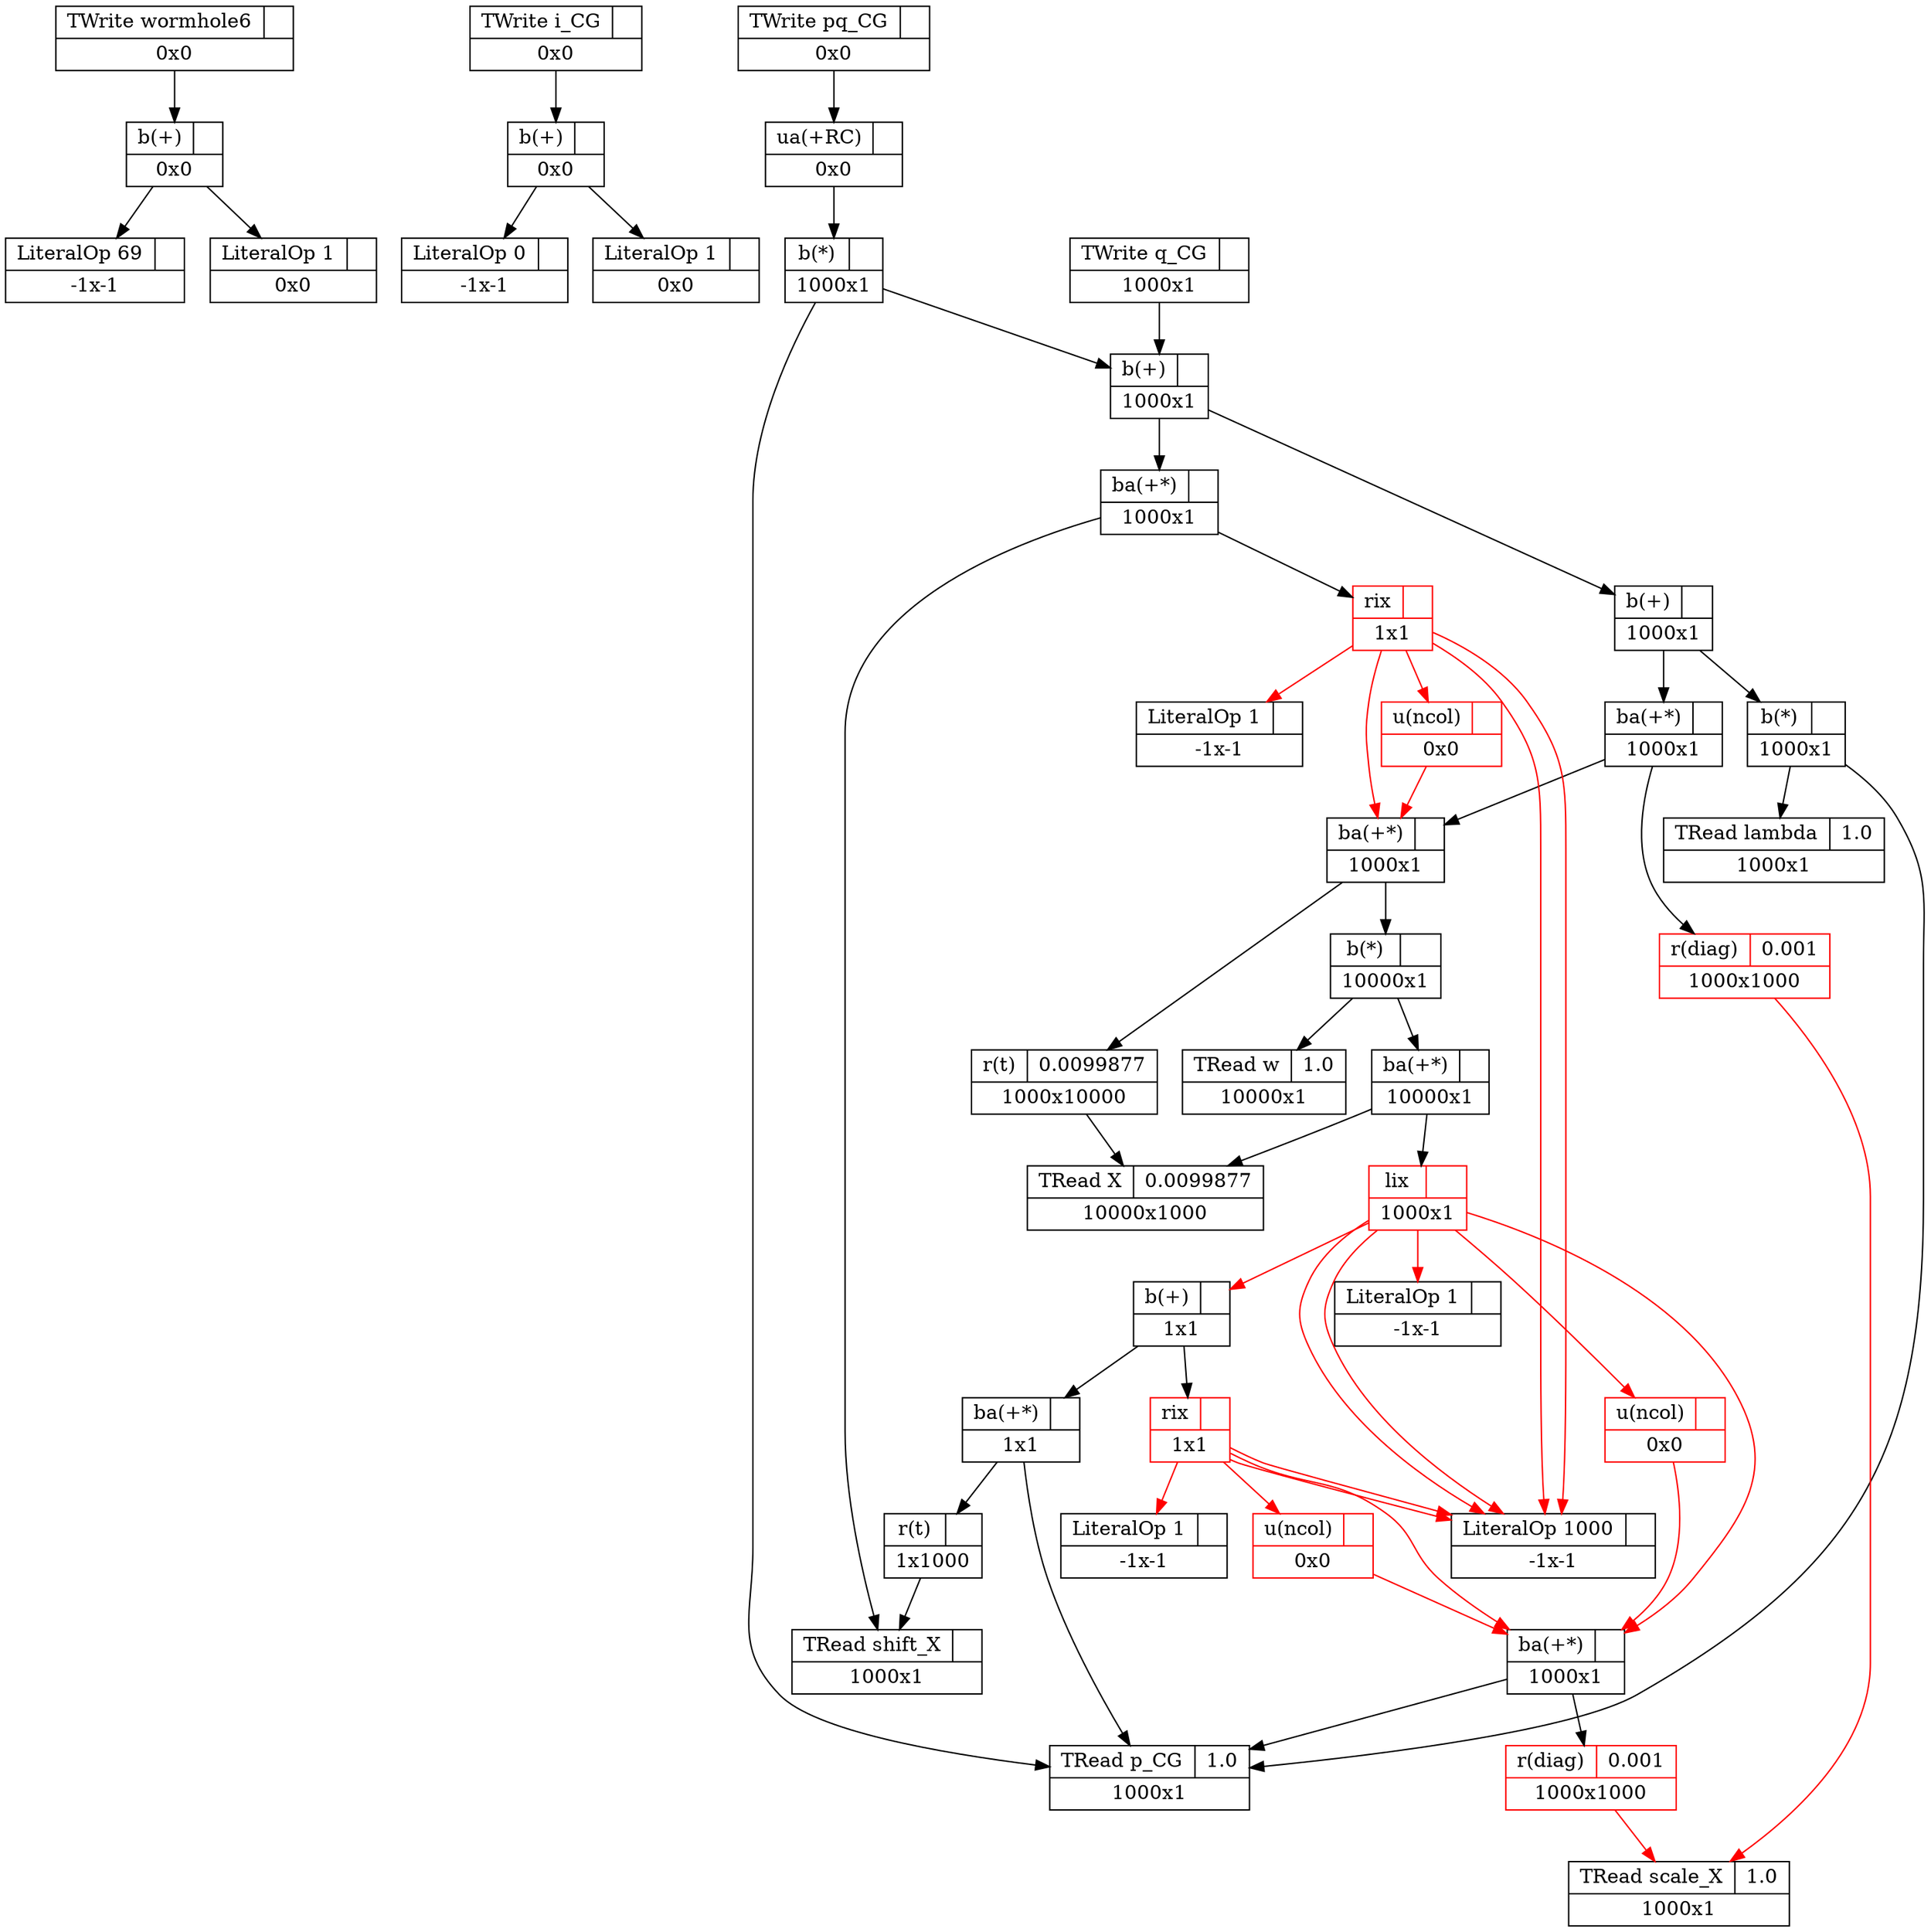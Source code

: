 digraph graphname {
4209 [shape=record label="{{LiteralOp 69 |  } | -1x-1}" color="black"];
4169 [shape=record label="{{LiteralOp 1 |  } | 0x0}" color="black"];
4167 [shape=record label="{{b(+) |  } | 0x0}" color="black"];
4167->4209 [color="black"];
4167->4169 [color="black"];
4166 [shape=record label="{{TWrite wormhole6 |  } | 0x0}" color="black"];
4166->4167 [color="black"];
4210 [shape=record label="{{LiteralOp 0 |  } | -1x-1}" color="black"];
4173 [shape=record label="{{LiteralOp 1 |  } | 0x0}" color="black"];
4171 [shape=record label="{{b(+) |  } | 0x0}" color="black"];
4171->4210 [color="black"];
4171->4173 [color="black"];
4170 [shape=record label="{{TWrite i_CG |  } | 0x0}" color="black"];
4170->4171 [color="black"];
4178 [shape=record label="{{TRead lambda | 1.0} | 1000x1}" color="black"];
4179 [shape=record label="{{TRead p_CG | 1.0} | 1000x1}" color="black"];
4177 [shape=record label="{{b(*) |  } | 1000x1}" color="black"];
4177->4178 [color="black"];
4177->4179 [color="black"];
4182 [shape=record label="{{TRead scale_X | 1.0} | 1000x1}" color="black"];
4181 [shape=record label="{{r(diag) | 0.001} | 1000x1000}" color="red"];
4181->4182 [color="red"];
4185 [shape=record label="{{TRead X | 0.0099877} | 10000x1000}" color="black"];
4184 [shape=record label="{{r(t) | 0.0099877} | 1000x10000}" color="black"];
4184->4185 [color="black"];
4187 [shape=record label="{{TRead w | 1.0} | 10000x1}" color="black"];
4191 [shape=record label="{{r(diag) | 0.001} | 1000x1000}" color="red"];
4191->4182 [color="red"];
4190 [shape=record label="{{ba(+*) |  } | 1000x1}" color="black"];
4190->4191 [color="black"];
4190->4179 [color="black"];
4211 [shape=record label="{{LiteralOp 1000 |  } | -1x-1}" color="black"];
4195 [shape=record label="{{LiteralOp 1 |  } | -1x-1}" color="black"];
4196 [shape=record label="{{u(ncol) |  } | 0x0}" color="red"];
4196->4190 [color="red"];
4193 [shape=record label="{{rix |  } | 1x1}" color="red"];
4193->4190 [color="red"];
4193->4211 [color="red"];
4193->4211 [color="red"];
4193->4195 [color="red"];
4193->4196 [color="red"];
4199 [shape=record label="{{TRead shift_X |  } | 1000x1}" color="black"];
4198 [shape=record label="{{r(t) |  } | 1x1000}" color="black"];
4198->4199 [color="black"];
4197 [shape=record label="{{ba(+*) |  } | 1x1}" color="black"];
4197->4198 [color="black"];
4197->4179 [color="black"];
4192 [shape=record label="{{b(+) |  } | 1x1}" color="black"];
4192->4193 [color="black"];
4192->4197 [color="black"];
4200 [shape=record label="{{LiteralOp 1 |  } | -1x-1}" color="black"];
4201 [shape=record label="{{u(ncol) |  } | 0x0}" color="red"];
4201->4190 [color="red"];
4189 [shape=record label="{{lix |  } | 1000x1}" color="red"];
4189->4190 [color="red"];
4189->4192 [color="red"];
4189->4211 [color="red"];
4189->4211 [color="red"];
4189->4200 [color="red"];
4189->4201 [color="red"];
4188 [shape=record label="{{ba(+*) |  } | 10000x1}" color="black"];
4188->4185 [color="black"];
4188->4189 [color="black"];
4186 [shape=record label="{{b(*) |  } | 10000x1}" color="black"];
4186->4187 [color="black"];
4186->4188 [color="black"];
4183 [shape=record label="{{ba(+*) |  } | 1000x1}" color="black"];
4183->4184 [color="black"];
4183->4186 [color="black"];
4180 [shape=record label="{{ba(+*) |  } | 1000x1}" color="black"];
4180->4181 [color="black"];
4180->4183 [color="black"];
4176 [shape=record label="{{b(+) |  } | 1000x1}" color="black"];
4176->4177 [color="black"];
4176->4180 [color="black"];
4204 [shape=record label="{{LiteralOp 1 |  } | -1x-1}" color="black"];
4205 [shape=record label="{{u(ncol) |  } | 0x0}" color="red"];
4205->4183 [color="red"];
4203 [shape=record label="{{rix |  } | 1x1}" color="red"];
4203->4183 [color="red"];
4203->4211 [color="red"];
4203->4211 [color="red"];
4203->4204 [color="red"];
4203->4205 [color="red"];
4202 [shape=record label="{{ba(+*) |  } | 1000x1}" color="black"];
4202->4199 [color="black"];
4202->4203 [color="black"];
4175 [shape=record label="{{b(+) |  } | 1000x1}" color="black"];
4175->4176 [color="black"];
4175->4202 [color="black"];
4174 [shape=record label="{{TWrite q_CG |  } | 1000x1}" color="black"];
4174->4175 [color="black"];
4208 [shape=record label="{{b(*) |  } | 1000x1}" color="black"];
4208->4179 [color="black"];
4208->4175 [color="black"];
4207 [shape=record label="{{ua(+RC) |  } | 0x0}" color="black"];
4207->4208 [color="black"];
4206 [shape=record label="{{TWrite pq_CG |  } | 0x0}" color="black"];
4206->4207 [color="black"];
}
